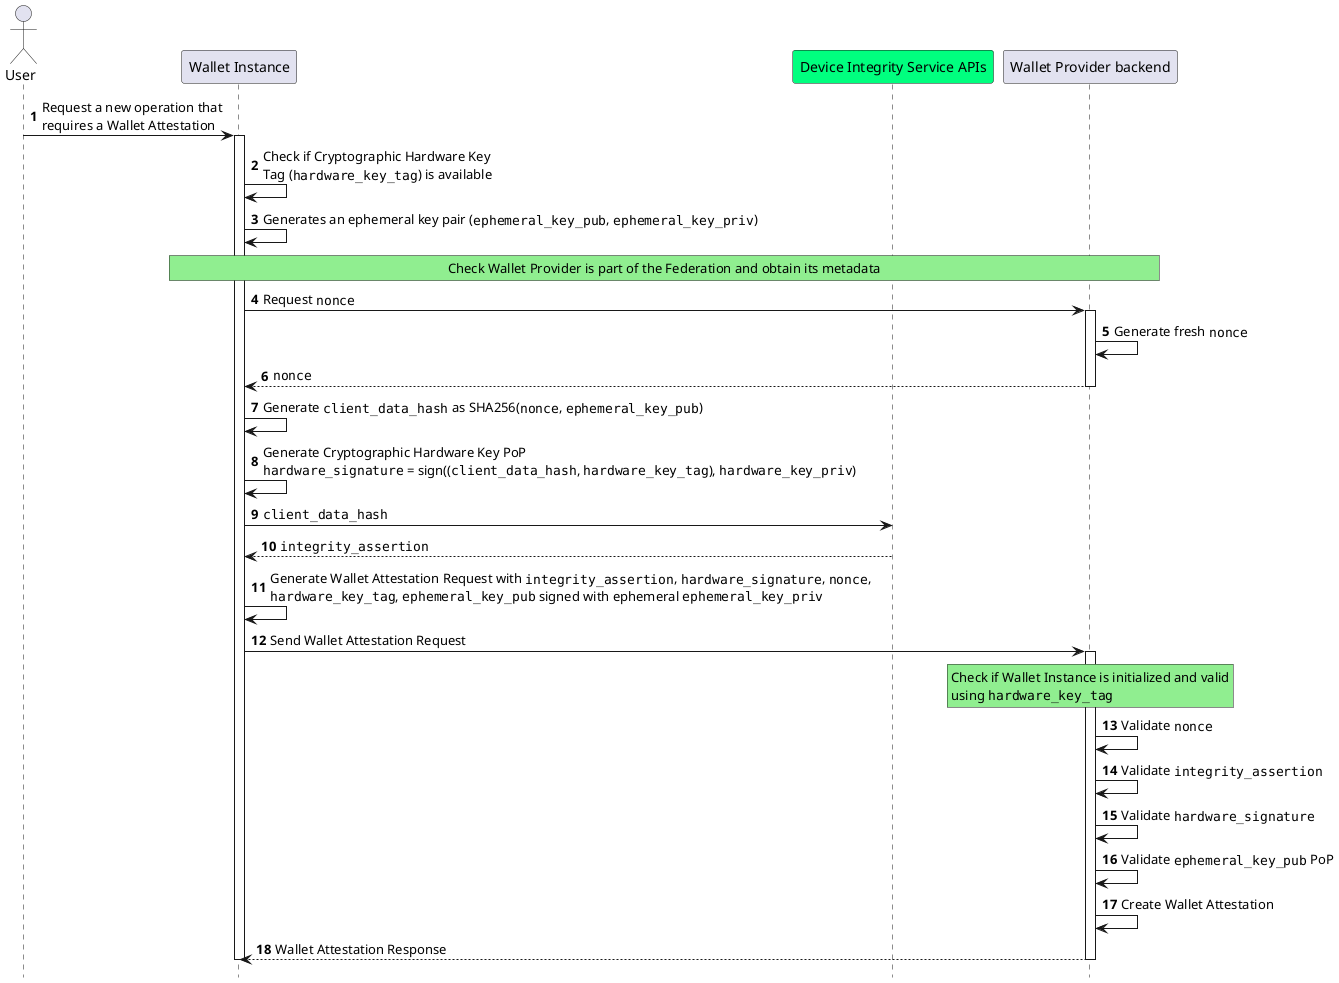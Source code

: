 @startuml Wallet Attestation Issuance
autonumber
hide footbox
'participant

actor "User" as user
participant "Wallet Instance" as app 
participant "Device Integrity Service APIs" as aats #springgreen
participant "Wallet Provider backend" as bck


user->app: Request a new operation that\nrequires a Wallet Attestation
activate app

app->app: Check if Cryptographic Hardware Key \nTag (""hardware_key_tag"") is available


app->app: Generates an ephemeral key pair (""ephemeral_key_pub"", ""ephemeral_key_priv"")

rnote over app,bck #LIGHTGREEN
Check Wallet Provider is part of the Federation and obtain its metadata
endrnote


app->bck: Request ""nonce""
activate bck

bck->bck: Generate fresh ""nonce""

bck-->app: ""nonce""
deactivate bck


app->app: Generate ""client_data_hash"" as SHA256(""nonce"", ""ephemeral_key_pub"")

app->app: Generate Cryptographic Hardware Key PoP\n""hardware_signature"" = sign((""client_data_hash"", ""hardware_key_tag""), ""hardware_key_priv"")

app->aats: ""client_data_hash""
aats-->app: ""integrity_assertion""

app->app: Generate Wallet Attestation Request with ""integrity_assertion"", ""hardware_signature"", ""nonce"",\n""hardware_key_tag"", ""ephemeral_key_pub"" signed with ephemeral ""ephemeral_key_priv""
app->bck: Send Wallet Attestation Request
activate bck
rnote over bck,bck #LIGHTGREEN
Check if Wallet Instance is initialized and valid
using ""hardware_key_tag""
endrnote
bck->bck: Validate ""nonce""
bck->bck: Validate ""integrity_assertion""
bck->bck: Validate ""hardware_signature""
bck->bck: Validate ""ephemeral_key_pub"" PoP
bck->bck: Create Wallet Attestation
bck-->app: Wallet Attestation Response
deactivate bck

deactivate app
@enduml